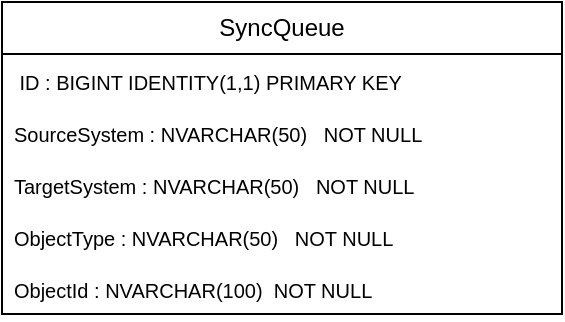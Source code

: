 <mxfile version="28.2.5">
  <diagram name="Page-1" id="Aj5_N3WaNxsP5dWTPXrr">
    <mxGraphModel dx="815" dy="429" grid="1" gridSize="10" guides="1" tooltips="1" connect="1" arrows="1" fold="1" page="1" pageScale="1" pageWidth="827" pageHeight="1169" math="0" shadow="0">
      <root>
        <mxCell id="0" />
        <mxCell id="1" parent="0" />
        <mxCell id="Qb6BTMtfL8MH-y7f0pIz-1" value="&lt;span data-teams=&quot;true&quot;&gt;SyncQueue&lt;/span&gt;" style="swimlane;fontStyle=0;childLayout=stackLayout;horizontal=1;startSize=26;fillColor=none;horizontalStack=0;resizeParent=1;resizeParentMax=0;resizeLast=0;collapsible=1;marginBottom=0;whiteSpace=wrap;html=1;" parent="1" vertex="1">
          <mxGeometry x="290" y="70" width="280" height="156" as="geometry" />
        </mxCell>
        <mxCell id="Qb6BTMtfL8MH-y7f0pIz-2" value="&lt;span data-teams=&quot;true&quot;&gt;&lt;font style=&quot;font-size: 10px;&quot;&gt;&amp;nbsp;ID : BIGINT IDENTITY(1,1) PRIMARY KEY&lt;/font&gt;&lt;/span&gt;" style="text;strokeColor=none;fillColor=none;align=left;verticalAlign=top;spacingLeft=4;spacingRight=4;overflow=hidden;rotatable=0;points=[[0,0.5],[1,0.5]];portConstraint=eastwest;whiteSpace=wrap;html=1;" parent="Qb6BTMtfL8MH-y7f0pIz-1" vertex="1">
          <mxGeometry y="26" width="280" height="26" as="geometry" />
        </mxCell>
        <mxCell id="Qb6BTMtfL8MH-y7f0pIz-3" value="&lt;span data-teams=&quot;true&quot;&gt;&lt;font style=&quot;font-size: 10px;&quot;&gt;SourceSystem : NVARCHAR(50)&amp;nbsp;&amp;nbsp; NOT NULL&lt;/font&gt;&lt;/span&gt;" style="text;strokeColor=none;fillColor=none;align=left;verticalAlign=top;spacingLeft=4;spacingRight=4;overflow=hidden;rotatable=0;points=[[0,0.5],[1,0.5]];portConstraint=eastwest;whiteSpace=wrap;html=1;" parent="Qb6BTMtfL8MH-y7f0pIz-1" vertex="1">
          <mxGeometry y="52" width="280" height="26" as="geometry" />
        </mxCell>
        <mxCell id="Qb6BTMtfL8MH-y7f0pIz-4" value="&lt;span data-teams=&quot;true&quot;&gt;&lt;font style=&quot;font-size: 10px;&quot;&gt;TargetSystem : NVARCHAR(50)&amp;nbsp;&amp;nbsp; NOT NULL&lt;/font&gt;&lt;/span&gt;" style="text;strokeColor=none;fillColor=none;align=left;verticalAlign=top;spacingLeft=4;spacingRight=4;overflow=hidden;rotatable=0;points=[[0,0.5],[1,0.5]];portConstraint=eastwest;whiteSpace=wrap;html=1;" parent="Qb6BTMtfL8MH-y7f0pIz-1" vertex="1">
          <mxGeometry y="78" width="280" height="26" as="geometry" />
        </mxCell>
        <mxCell id="MTBKCmyBLElkbQ5yRE9a-1" value="&lt;span data-teams=&quot;true&quot;&gt;&lt;font style=&quot;font-size: 10px;&quot;&gt;ObjectType : NVARCHAR(50)&amp;nbsp;&amp;nbsp; NOT NULL&lt;/font&gt;&lt;/span&gt;" style="text;strokeColor=none;fillColor=none;align=left;verticalAlign=top;spacingLeft=4;spacingRight=4;overflow=hidden;rotatable=0;points=[[0,0.5],[1,0.5]];portConstraint=eastwest;whiteSpace=wrap;html=1;" vertex="1" parent="Qb6BTMtfL8MH-y7f0pIz-1">
          <mxGeometry y="104" width="280" height="26" as="geometry" />
        </mxCell>
        <mxCell id="MTBKCmyBLElkbQ5yRE9a-2" value="&lt;span data-teams=&quot;true&quot;&gt;&lt;font style=&quot;font-size: 10px;&quot;&gt;ObjectId : NVARCHAR(100)&amp;nbsp; NOT NULL&lt;/font&gt;&lt;/span&gt;" style="text;strokeColor=none;fillColor=none;align=left;verticalAlign=top;spacingLeft=4;spacingRight=4;overflow=hidden;rotatable=0;points=[[0,0.5],[1,0.5]];portConstraint=eastwest;whiteSpace=wrap;html=1;" vertex="1" parent="Qb6BTMtfL8MH-y7f0pIz-1">
          <mxGeometry y="130" width="280" height="26" as="geometry" />
        </mxCell>
      </root>
    </mxGraphModel>
  </diagram>
</mxfile>
